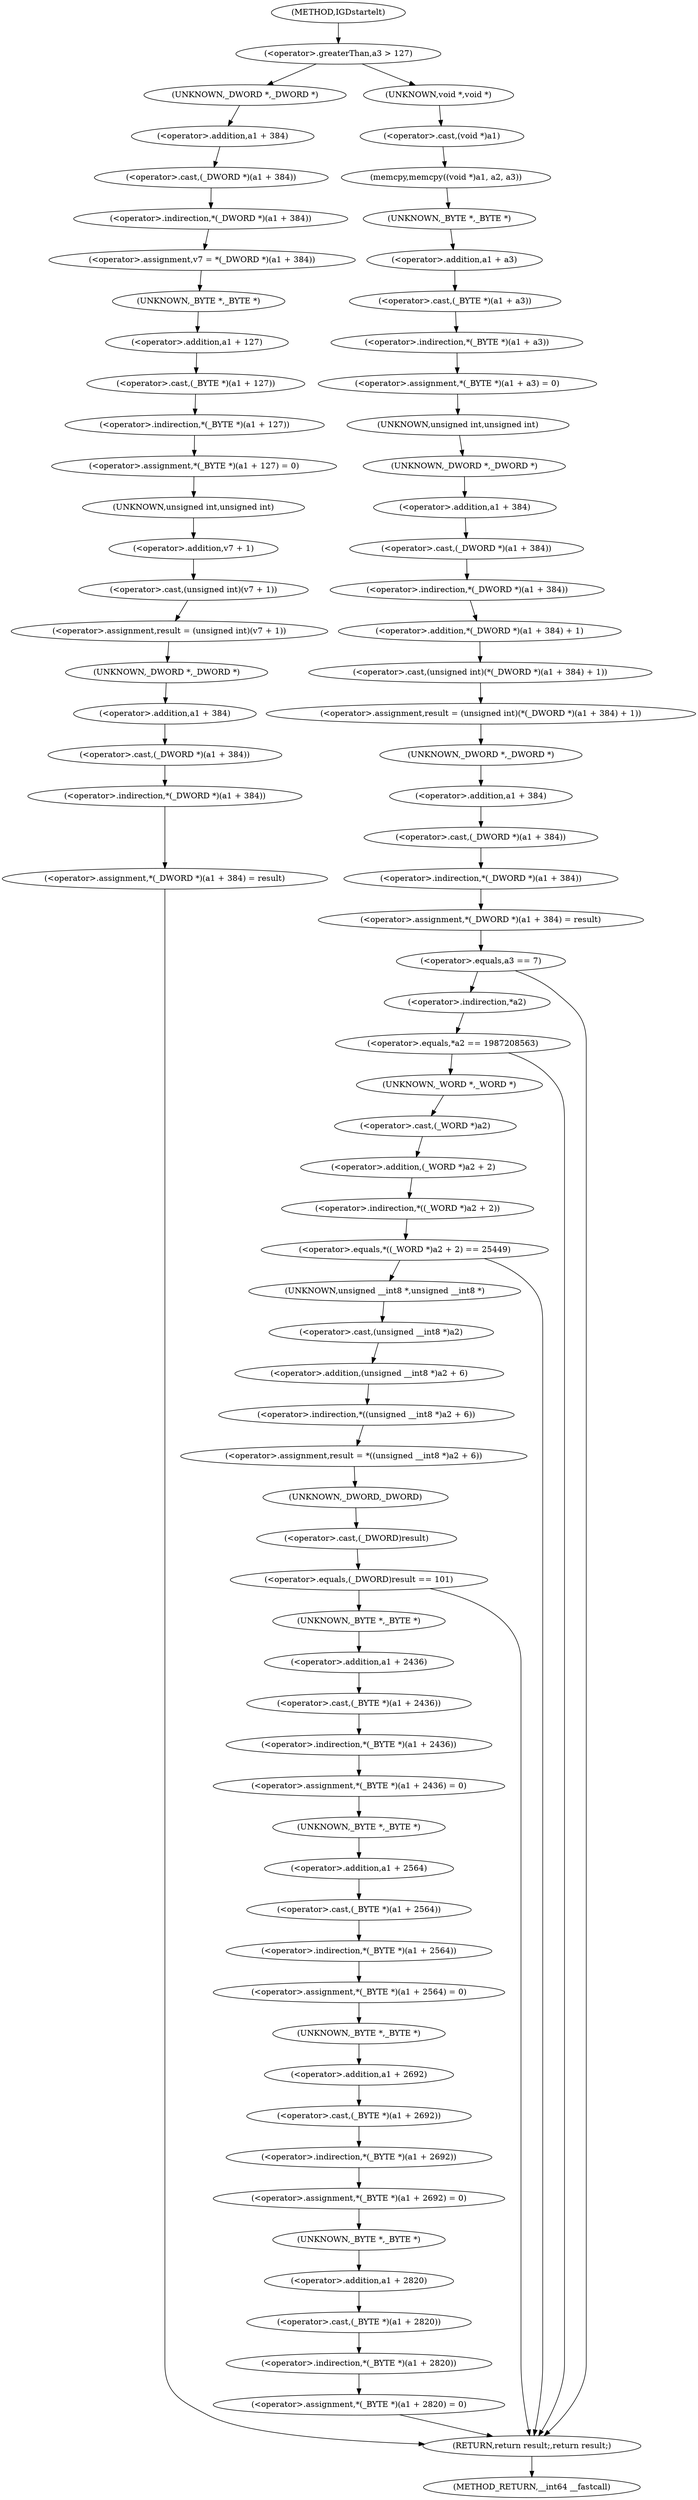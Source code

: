 digraph IGDstartelt {  
"1000111" [label = "(<operator>.greaterThan,a3 > 127)" ]
"1000115" [label = "(<operator>.assignment,v7 = *(_DWORD *)(a1 + 384))" ]
"1000117" [label = "(<operator>.indirection,*(_DWORD *)(a1 + 384))" ]
"1000118" [label = "(<operator>.cast,(_DWORD *)(a1 + 384))" ]
"1000119" [label = "(UNKNOWN,_DWORD *,_DWORD *)" ]
"1000120" [label = "(<operator>.addition,a1 + 384)" ]
"1000123" [label = "(<operator>.assignment,*(_BYTE *)(a1 + 127) = 0)" ]
"1000124" [label = "(<operator>.indirection,*(_BYTE *)(a1 + 127))" ]
"1000125" [label = "(<operator>.cast,(_BYTE *)(a1 + 127))" ]
"1000126" [label = "(UNKNOWN,_BYTE *,_BYTE *)" ]
"1000127" [label = "(<operator>.addition,a1 + 127)" ]
"1000131" [label = "(<operator>.assignment,result = (unsigned int)(v7 + 1))" ]
"1000133" [label = "(<operator>.cast,(unsigned int)(v7 + 1))" ]
"1000134" [label = "(UNKNOWN,unsigned int,unsigned int)" ]
"1000135" [label = "(<operator>.addition,v7 + 1)" ]
"1000138" [label = "(<operator>.assignment,*(_DWORD *)(a1 + 384) = result)" ]
"1000139" [label = "(<operator>.indirection,*(_DWORD *)(a1 + 384))" ]
"1000140" [label = "(<operator>.cast,(_DWORD *)(a1 + 384))" ]
"1000141" [label = "(UNKNOWN,_DWORD *,_DWORD *)" ]
"1000142" [label = "(<operator>.addition,a1 + 384)" ]
"1000148" [label = "(memcpy,memcpy((void *)a1, a2, a3))" ]
"1000149" [label = "(<operator>.cast,(void *)a1)" ]
"1000150" [label = "(UNKNOWN,void *,void *)" ]
"1000154" [label = "(<operator>.assignment,*(_BYTE *)(a1 + a3) = 0)" ]
"1000155" [label = "(<operator>.indirection,*(_BYTE *)(a1 + a3))" ]
"1000156" [label = "(<operator>.cast,(_BYTE *)(a1 + a3))" ]
"1000157" [label = "(UNKNOWN,_BYTE *,_BYTE *)" ]
"1000158" [label = "(<operator>.addition,a1 + a3)" ]
"1000162" [label = "(<operator>.assignment,result = (unsigned int)(*(_DWORD *)(a1 + 384) + 1))" ]
"1000164" [label = "(<operator>.cast,(unsigned int)(*(_DWORD *)(a1 + 384) + 1))" ]
"1000165" [label = "(UNKNOWN,unsigned int,unsigned int)" ]
"1000166" [label = "(<operator>.addition,*(_DWORD *)(a1 + 384) + 1)" ]
"1000167" [label = "(<operator>.indirection,*(_DWORD *)(a1 + 384))" ]
"1000168" [label = "(<operator>.cast,(_DWORD *)(a1 + 384))" ]
"1000169" [label = "(UNKNOWN,_DWORD *,_DWORD *)" ]
"1000170" [label = "(<operator>.addition,a1 + 384)" ]
"1000174" [label = "(<operator>.assignment,*(_DWORD *)(a1 + 384) = result)" ]
"1000175" [label = "(<operator>.indirection,*(_DWORD *)(a1 + 384))" ]
"1000176" [label = "(<operator>.cast,(_DWORD *)(a1 + 384))" ]
"1000177" [label = "(UNKNOWN,_DWORD *,_DWORD *)" ]
"1000178" [label = "(<operator>.addition,a1 + 384)" ]
"1000183" [label = "(<operator>.equals,a3 == 7)" ]
"1000189" [label = "(<operator>.equals,*a2 == 1987208563)" ]
"1000190" [label = "(<operator>.indirection,*a2)" ]
"1000196" [label = "(<operator>.equals,*((_WORD *)a2 + 2) == 25449)" ]
"1000197" [label = "(<operator>.indirection,*((_WORD *)a2 + 2))" ]
"1000198" [label = "(<operator>.addition,(_WORD *)a2 + 2)" ]
"1000199" [label = "(<operator>.cast,(_WORD *)a2)" ]
"1000200" [label = "(UNKNOWN,_WORD *,_WORD *)" ]
"1000205" [label = "(<operator>.assignment,result = *((unsigned __int8 *)a2 + 6))" ]
"1000207" [label = "(<operator>.indirection,*((unsigned __int8 *)a2 + 6))" ]
"1000208" [label = "(<operator>.addition,(unsigned __int8 *)a2 + 6)" ]
"1000209" [label = "(<operator>.cast,(unsigned __int8 *)a2)" ]
"1000210" [label = "(UNKNOWN,unsigned __int8 *,unsigned __int8 *)" ]
"1000214" [label = "(<operator>.equals,(_DWORD)result == 101)" ]
"1000215" [label = "(<operator>.cast,(_DWORD)result)" ]
"1000216" [label = "(UNKNOWN,_DWORD,_DWORD)" ]
"1000220" [label = "(<operator>.assignment,*(_BYTE *)(a1 + 2436) = 0)" ]
"1000221" [label = "(<operator>.indirection,*(_BYTE *)(a1 + 2436))" ]
"1000222" [label = "(<operator>.cast,(_BYTE *)(a1 + 2436))" ]
"1000223" [label = "(UNKNOWN,_BYTE *,_BYTE *)" ]
"1000224" [label = "(<operator>.addition,a1 + 2436)" ]
"1000228" [label = "(<operator>.assignment,*(_BYTE *)(a1 + 2564) = 0)" ]
"1000229" [label = "(<operator>.indirection,*(_BYTE *)(a1 + 2564))" ]
"1000230" [label = "(<operator>.cast,(_BYTE *)(a1 + 2564))" ]
"1000231" [label = "(UNKNOWN,_BYTE *,_BYTE *)" ]
"1000232" [label = "(<operator>.addition,a1 + 2564)" ]
"1000236" [label = "(<operator>.assignment,*(_BYTE *)(a1 + 2692) = 0)" ]
"1000237" [label = "(<operator>.indirection,*(_BYTE *)(a1 + 2692))" ]
"1000238" [label = "(<operator>.cast,(_BYTE *)(a1 + 2692))" ]
"1000239" [label = "(UNKNOWN,_BYTE *,_BYTE *)" ]
"1000240" [label = "(<operator>.addition,a1 + 2692)" ]
"1000244" [label = "(<operator>.assignment,*(_BYTE *)(a1 + 2820) = 0)" ]
"1000245" [label = "(<operator>.indirection,*(_BYTE *)(a1 + 2820))" ]
"1000246" [label = "(<operator>.cast,(_BYTE *)(a1 + 2820))" ]
"1000247" [label = "(UNKNOWN,_BYTE *,_BYTE *)" ]
"1000248" [label = "(<operator>.addition,a1 + 2820)" ]
"1000252" [label = "(RETURN,return result;,return result;)" ]
"1000103" [label = "(METHOD,IGDstartelt)" ]
"1000254" [label = "(METHOD_RETURN,__int64 __fastcall)" ]
  "1000111" -> "1000150" 
  "1000111" -> "1000119" 
  "1000115" -> "1000126" 
  "1000117" -> "1000115" 
  "1000118" -> "1000117" 
  "1000119" -> "1000120" 
  "1000120" -> "1000118" 
  "1000123" -> "1000134" 
  "1000124" -> "1000123" 
  "1000125" -> "1000124" 
  "1000126" -> "1000127" 
  "1000127" -> "1000125" 
  "1000131" -> "1000141" 
  "1000133" -> "1000131" 
  "1000134" -> "1000135" 
  "1000135" -> "1000133" 
  "1000138" -> "1000252" 
  "1000139" -> "1000138" 
  "1000140" -> "1000139" 
  "1000141" -> "1000142" 
  "1000142" -> "1000140" 
  "1000148" -> "1000157" 
  "1000149" -> "1000148" 
  "1000150" -> "1000149" 
  "1000154" -> "1000165" 
  "1000155" -> "1000154" 
  "1000156" -> "1000155" 
  "1000157" -> "1000158" 
  "1000158" -> "1000156" 
  "1000162" -> "1000177" 
  "1000164" -> "1000162" 
  "1000165" -> "1000169" 
  "1000166" -> "1000164" 
  "1000167" -> "1000166" 
  "1000168" -> "1000167" 
  "1000169" -> "1000170" 
  "1000170" -> "1000168" 
  "1000174" -> "1000183" 
  "1000175" -> "1000174" 
  "1000176" -> "1000175" 
  "1000177" -> "1000178" 
  "1000178" -> "1000176" 
  "1000183" -> "1000190" 
  "1000183" -> "1000252" 
  "1000189" -> "1000200" 
  "1000189" -> "1000252" 
  "1000190" -> "1000189" 
  "1000196" -> "1000210" 
  "1000196" -> "1000252" 
  "1000197" -> "1000196" 
  "1000198" -> "1000197" 
  "1000199" -> "1000198" 
  "1000200" -> "1000199" 
  "1000205" -> "1000216" 
  "1000207" -> "1000205" 
  "1000208" -> "1000207" 
  "1000209" -> "1000208" 
  "1000210" -> "1000209" 
  "1000214" -> "1000223" 
  "1000214" -> "1000252" 
  "1000215" -> "1000214" 
  "1000216" -> "1000215" 
  "1000220" -> "1000231" 
  "1000221" -> "1000220" 
  "1000222" -> "1000221" 
  "1000223" -> "1000224" 
  "1000224" -> "1000222" 
  "1000228" -> "1000239" 
  "1000229" -> "1000228" 
  "1000230" -> "1000229" 
  "1000231" -> "1000232" 
  "1000232" -> "1000230" 
  "1000236" -> "1000247" 
  "1000237" -> "1000236" 
  "1000238" -> "1000237" 
  "1000239" -> "1000240" 
  "1000240" -> "1000238" 
  "1000244" -> "1000252" 
  "1000245" -> "1000244" 
  "1000246" -> "1000245" 
  "1000247" -> "1000248" 
  "1000248" -> "1000246" 
  "1000252" -> "1000254" 
  "1000103" -> "1000111" 
}
